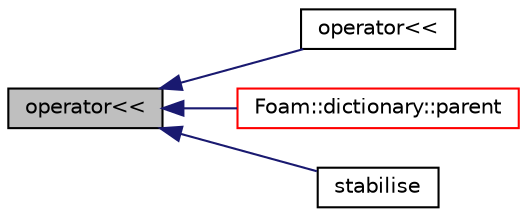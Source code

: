digraph "operator&lt;&lt;"
{
  bgcolor="transparent";
  edge [fontname="Helvetica",fontsize="10",labelfontname="Helvetica",labelfontsize="10"];
  node [fontname="Helvetica",fontsize="10",shape=record];
  rankdir="LR";
  Node15 [label="operator\<\<",height=0.2,width=0.4,color="black", fillcolor="grey75", style="filled", fontcolor="black"];
  Node15 -> Node16 [dir="back",color="midnightblue",fontsize="10",style="solid",fontname="Helvetica"];
  Node16 [label="operator\<\<",height=0.2,width=0.4,color="black",URL="$a21851.html#aaf0a67570a3699fb5d9371029e3f5e8d"];
  Node15 -> Node17 [dir="back",color="midnightblue",fontsize="10",style="solid",fontname="Helvetica"];
  Node17 [label="Foam::dictionary::parent",height=0.2,width=0.4,color="red",URL="$a27129.html#aa61b91b31f7894b612502ff4803891d5",tooltip="Return the parent dictionary. "];
  Node15 -> Node39 [dir="back",color="midnightblue",fontsize="10",style="solid",fontname="Helvetica"];
  Node39 [label="stabilise",height=0.2,width=0.4,color="black",URL="$a21851.html#acfde68f1ad6845892438bcc2531c46fc"];
}
